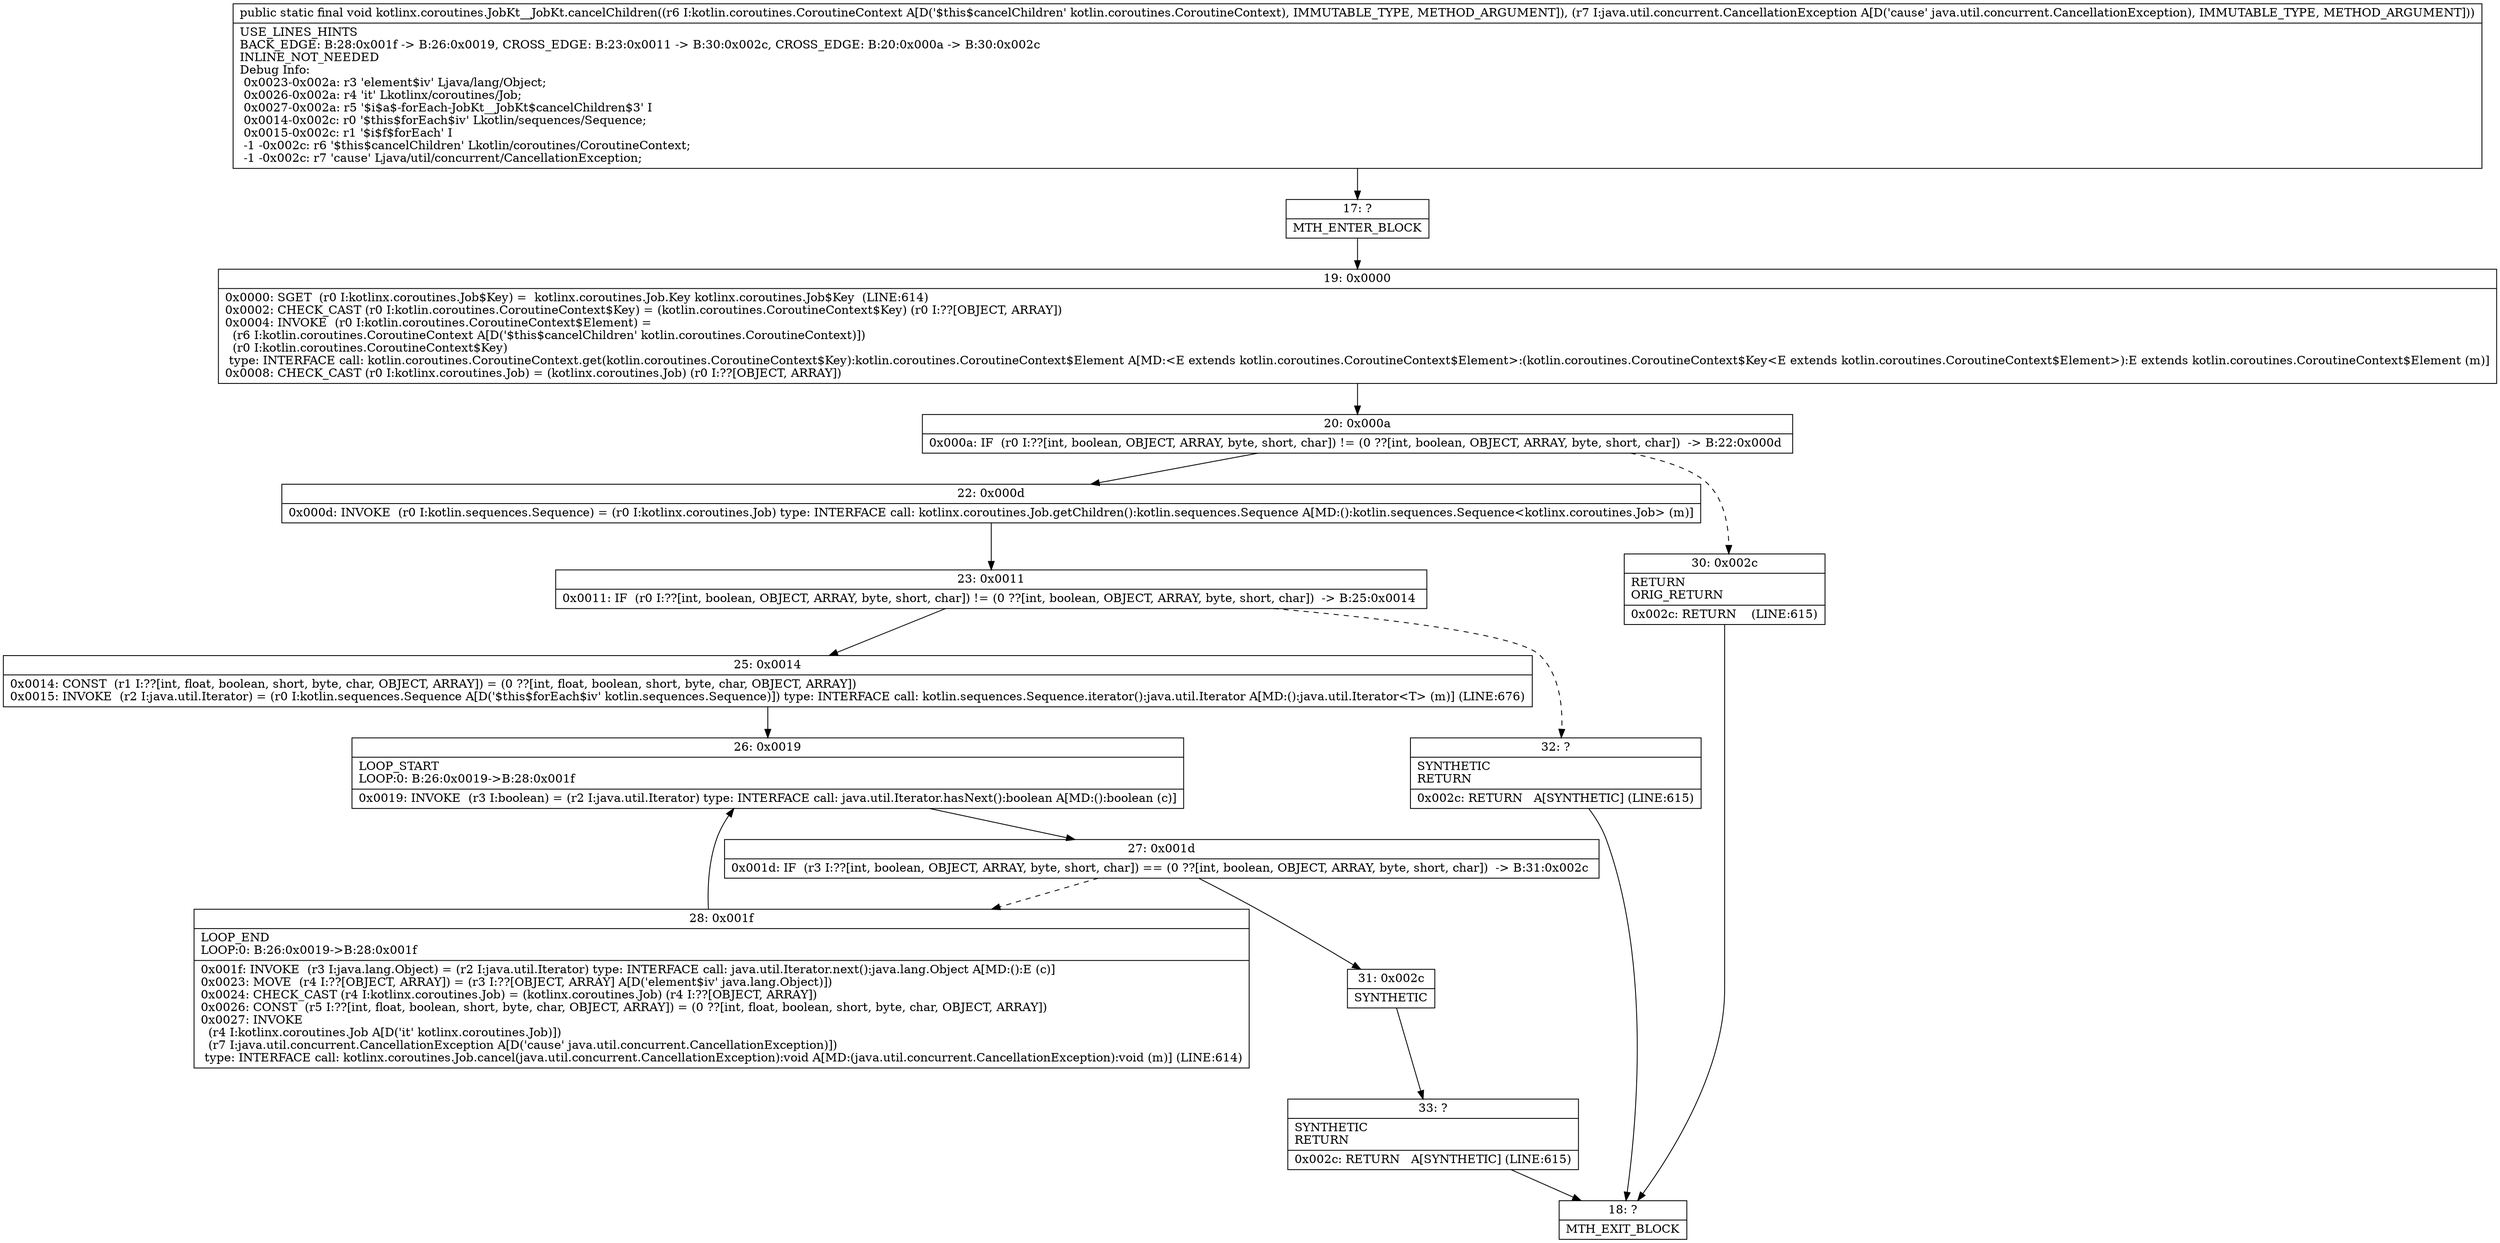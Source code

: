 digraph "CFG forkotlinx.coroutines.JobKt__JobKt.cancelChildren(Lkotlin\/coroutines\/CoroutineContext;Ljava\/util\/concurrent\/CancellationException;)V" {
Node_17 [shape=record,label="{17\:\ ?|MTH_ENTER_BLOCK\l}"];
Node_19 [shape=record,label="{19\:\ 0x0000|0x0000: SGET  (r0 I:kotlinx.coroutines.Job$Key) =  kotlinx.coroutines.Job.Key kotlinx.coroutines.Job$Key  (LINE:614)\l0x0002: CHECK_CAST (r0 I:kotlin.coroutines.CoroutineContext$Key) = (kotlin.coroutines.CoroutineContext$Key) (r0 I:??[OBJECT, ARRAY]) \l0x0004: INVOKE  (r0 I:kotlin.coroutines.CoroutineContext$Element) = \l  (r6 I:kotlin.coroutines.CoroutineContext A[D('$this$cancelChildren' kotlin.coroutines.CoroutineContext)])\l  (r0 I:kotlin.coroutines.CoroutineContext$Key)\l type: INTERFACE call: kotlin.coroutines.CoroutineContext.get(kotlin.coroutines.CoroutineContext$Key):kotlin.coroutines.CoroutineContext$Element A[MD:\<E extends kotlin.coroutines.CoroutineContext$Element\>:(kotlin.coroutines.CoroutineContext$Key\<E extends kotlin.coroutines.CoroutineContext$Element\>):E extends kotlin.coroutines.CoroutineContext$Element (m)]\l0x0008: CHECK_CAST (r0 I:kotlinx.coroutines.Job) = (kotlinx.coroutines.Job) (r0 I:??[OBJECT, ARRAY]) \l}"];
Node_20 [shape=record,label="{20\:\ 0x000a|0x000a: IF  (r0 I:??[int, boolean, OBJECT, ARRAY, byte, short, char]) != (0 ??[int, boolean, OBJECT, ARRAY, byte, short, char])  \-\> B:22:0x000d \l}"];
Node_22 [shape=record,label="{22\:\ 0x000d|0x000d: INVOKE  (r0 I:kotlin.sequences.Sequence) = (r0 I:kotlinx.coroutines.Job) type: INTERFACE call: kotlinx.coroutines.Job.getChildren():kotlin.sequences.Sequence A[MD:():kotlin.sequences.Sequence\<kotlinx.coroutines.Job\> (m)]\l}"];
Node_23 [shape=record,label="{23\:\ 0x0011|0x0011: IF  (r0 I:??[int, boolean, OBJECT, ARRAY, byte, short, char]) != (0 ??[int, boolean, OBJECT, ARRAY, byte, short, char])  \-\> B:25:0x0014 \l}"];
Node_25 [shape=record,label="{25\:\ 0x0014|0x0014: CONST  (r1 I:??[int, float, boolean, short, byte, char, OBJECT, ARRAY]) = (0 ??[int, float, boolean, short, byte, char, OBJECT, ARRAY]) \l0x0015: INVOKE  (r2 I:java.util.Iterator) = (r0 I:kotlin.sequences.Sequence A[D('$this$forEach$iv' kotlin.sequences.Sequence)]) type: INTERFACE call: kotlin.sequences.Sequence.iterator():java.util.Iterator A[MD:():java.util.Iterator\<T\> (m)] (LINE:676)\l}"];
Node_26 [shape=record,label="{26\:\ 0x0019|LOOP_START\lLOOP:0: B:26:0x0019\-\>B:28:0x001f\l|0x0019: INVOKE  (r3 I:boolean) = (r2 I:java.util.Iterator) type: INTERFACE call: java.util.Iterator.hasNext():boolean A[MD:():boolean (c)]\l}"];
Node_27 [shape=record,label="{27\:\ 0x001d|0x001d: IF  (r3 I:??[int, boolean, OBJECT, ARRAY, byte, short, char]) == (0 ??[int, boolean, OBJECT, ARRAY, byte, short, char])  \-\> B:31:0x002c \l}"];
Node_28 [shape=record,label="{28\:\ 0x001f|LOOP_END\lLOOP:0: B:26:0x0019\-\>B:28:0x001f\l|0x001f: INVOKE  (r3 I:java.lang.Object) = (r2 I:java.util.Iterator) type: INTERFACE call: java.util.Iterator.next():java.lang.Object A[MD:():E (c)]\l0x0023: MOVE  (r4 I:??[OBJECT, ARRAY]) = (r3 I:??[OBJECT, ARRAY] A[D('element$iv' java.lang.Object)]) \l0x0024: CHECK_CAST (r4 I:kotlinx.coroutines.Job) = (kotlinx.coroutines.Job) (r4 I:??[OBJECT, ARRAY]) \l0x0026: CONST  (r5 I:??[int, float, boolean, short, byte, char, OBJECT, ARRAY]) = (0 ??[int, float, boolean, short, byte, char, OBJECT, ARRAY]) \l0x0027: INVOKE  \l  (r4 I:kotlinx.coroutines.Job A[D('it' kotlinx.coroutines.Job)])\l  (r7 I:java.util.concurrent.CancellationException A[D('cause' java.util.concurrent.CancellationException)])\l type: INTERFACE call: kotlinx.coroutines.Job.cancel(java.util.concurrent.CancellationException):void A[MD:(java.util.concurrent.CancellationException):void (m)] (LINE:614)\l}"];
Node_31 [shape=record,label="{31\:\ 0x002c|SYNTHETIC\l}"];
Node_33 [shape=record,label="{33\:\ ?|SYNTHETIC\lRETURN\l|0x002c: RETURN   A[SYNTHETIC] (LINE:615)\l}"];
Node_18 [shape=record,label="{18\:\ ?|MTH_EXIT_BLOCK\l}"];
Node_32 [shape=record,label="{32\:\ ?|SYNTHETIC\lRETURN\l|0x002c: RETURN   A[SYNTHETIC] (LINE:615)\l}"];
Node_30 [shape=record,label="{30\:\ 0x002c|RETURN\lORIG_RETURN\l|0x002c: RETURN    (LINE:615)\l}"];
MethodNode[shape=record,label="{public static final void kotlinx.coroutines.JobKt__JobKt.cancelChildren((r6 I:kotlin.coroutines.CoroutineContext A[D('$this$cancelChildren' kotlin.coroutines.CoroutineContext), IMMUTABLE_TYPE, METHOD_ARGUMENT]), (r7 I:java.util.concurrent.CancellationException A[D('cause' java.util.concurrent.CancellationException), IMMUTABLE_TYPE, METHOD_ARGUMENT]))  | USE_LINES_HINTS\lBACK_EDGE: B:28:0x001f \-\> B:26:0x0019, CROSS_EDGE: B:23:0x0011 \-\> B:30:0x002c, CROSS_EDGE: B:20:0x000a \-\> B:30:0x002c\lINLINE_NOT_NEEDED\lDebug Info:\l  0x0023\-0x002a: r3 'element$iv' Ljava\/lang\/Object;\l  0x0026\-0x002a: r4 'it' Lkotlinx\/coroutines\/Job;\l  0x0027\-0x002a: r5 '$i$a$\-forEach\-JobKt__JobKt$cancelChildren$3' I\l  0x0014\-0x002c: r0 '$this$forEach$iv' Lkotlin\/sequences\/Sequence;\l  0x0015\-0x002c: r1 '$i$f$forEach' I\l  \-1 \-0x002c: r6 '$this$cancelChildren' Lkotlin\/coroutines\/CoroutineContext;\l  \-1 \-0x002c: r7 'cause' Ljava\/util\/concurrent\/CancellationException;\l}"];
MethodNode -> Node_17;Node_17 -> Node_19;
Node_19 -> Node_20;
Node_20 -> Node_22;
Node_20 -> Node_30[style=dashed];
Node_22 -> Node_23;
Node_23 -> Node_25;
Node_23 -> Node_32[style=dashed];
Node_25 -> Node_26;
Node_26 -> Node_27;
Node_27 -> Node_28[style=dashed];
Node_27 -> Node_31;
Node_28 -> Node_26;
Node_31 -> Node_33;
Node_33 -> Node_18;
Node_32 -> Node_18;
Node_30 -> Node_18;
}

